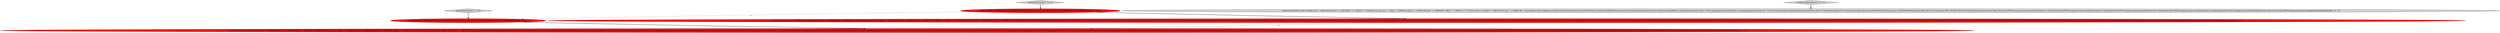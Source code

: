digraph {
3 [style = filled, label = "testQuery(\"SELECT t1.dim1, SUM(t1.cnt)\" + \"FROM druid.foo t1\" + \" INNER JOIN (\" + \" SELECT\" + \" SUM(cnt) AS sum_cnt,\" + \" dim2\" + \" FROM druid.foo\" + \" GROUP BY dim2\" + \" ORDER BY 1 DESC\" + \" LIMIT 2\" + \") t2 ON (t1.dim2 = t2.dim2)\" + \"GROUP BY t1.dim1\" + \"ORDER BY 1\",ImmutableList.of(new TopNQueryBuilder().dataSource(CalciteTests.DATASOURCE1).intervals(querySegmentSpec(Filtration.eternity())).granularity(Granularities.ALL).dimension(new DefaultDimensionSpec(\"dim2\",\"d0\")).aggregators(aggregators(new LongSumAggregatorFactory(\"a0\",\"cnt\"))).metric(new NumericTopNMetricSpec(\"a0\")).threshold(2).context(QUERY_CONTEXT_DEFAULT).build(),GroupByQuery.builder().setDataSource(CalciteTests.DATASOURCE1).setInterval(querySegmentSpec(Filtration.eternity())).setGranularity(Granularities.ALL).setDimFilter(filter).setDimensions(dimensionSpec(new DefaultDimensionSpec(\"dim1\",\"d0\"))).setAggregatorSpecs(aggregators(new LongSumAggregatorFactory(\"a0\",\"cnt\"))).setLimitSpec(new DefaultLimitSpec(ImmutableList.of(new OrderByColumnSpec(\"d0\",OrderByColumnSpec.Direction.ASCENDING,StringComparators.LEXICOGRAPHIC)),Integer.MAX_VALUE)).setContext(QUERY_CONTEXT_DEFAULT).build()),NullHandling.replaceWithDefault()? ImmutableList.of(new Object((((edu.fdu.CPPDG.tinypdg.pe.ExpressionInfo@a21a39,new Object((((edu.fdu.CPPDG.tinypdg.pe.ExpressionInfo@a21a3e,new Object((((edu.fdu.CPPDG.tinypdg.pe.ExpressionInfo@a21a43,new Object((((edu.fdu.CPPDG.tinypdg.pe.ExpressionInfo@a21a48,new Object((((edu.fdu.CPPDG.tinypdg.pe.ExpressionInfo@a21a4d): ImmutableList.of(new Object((((edu.fdu.CPPDG.tinypdg.pe.ExpressionInfo@a21a55,new Object((((edu.fdu.CPPDG.tinypdg.pe.ExpressionInfo@a21a5a))@@@4@@@['0', '1', '0']", fillcolor = red, shape = ellipse image = "AAA1AAABBB2BBB"];
0 [style = filled, label = "DimFilter filter = NullHandling.replaceWithDefault()? IN(\"dim2\",Arrays.asList(null,\"a\"),null): SELECTOR(\"dim2\",\"a\",null)@@@3@@@['1', '0', '0']", fillcolor = red, shape = ellipse image = "AAA1AAABBB1BBB"];
2 [style = filled, label = "testQuery(\"SELECT t1.dim1, SUM(t1.cnt)\" + \"FROM druid.foo t1\" + \" INNER JOIN (\" + \" SELECT\" + \" SUM(cnt) AS sum_cnt,\" + \" dim2\" + \" FROM druid.foo\" + \" GROUP BY dim2\" + \" ORDER BY 1 DESC\" + \" LIMIT 2\" + \") t2 ON (t1.dim2 = t2.dim2)\" + \"GROUP BY t1.dim1\" + \"ORDER BY 1\",ImmutableList.of(new TopNQueryBuilder().dataSource(CalciteTests.DATASOURCE1).intervals(QSS(Filtration.eternity())).granularity(Granularities.ALL).dimension(new DefaultDimensionSpec(\"dim2\",\"d0\")).aggregators(AGGS(new LongSumAggregatorFactory(\"a0\",\"cnt\"))).metric(new NumericTopNMetricSpec(\"a0\")).threshold(2).context(QUERY_CONTEXT_DEFAULT).build(),GroupByQuery.builder().setDataSource(CalciteTests.DATASOURCE1).setInterval(QSS(Filtration.eternity())).setGranularity(Granularities.ALL).setDimFilter(filter).setDimensions(DIMS(new DefaultDimensionSpec(\"dim1\",\"d0\"))).setAggregatorSpecs(AGGS(new LongSumAggregatorFactory(\"a0\",\"cnt\"))).setLimitSpec(new DefaultLimitSpec(ImmutableList.of(new OrderByColumnSpec(\"d0\",OrderByColumnSpec.Direction.ASCENDING,StringComparators.LEXICOGRAPHIC)),Integer.MAX_VALUE)).setContext(QUERY_CONTEXT_DEFAULT).build()),NullHandling.replaceWithDefault()? ImmutableList.of(new Object((((edu.fdu.CPPDG.tinypdg.pe.ExpressionInfo@a2196e,new Object((((edu.fdu.CPPDG.tinypdg.pe.ExpressionInfo@a21973,new Object((((edu.fdu.CPPDG.tinypdg.pe.ExpressionInfo@a21978,new Object((((edu.fdu.CPPDG.tinypdg.pe.ExpressionInfo@a2197d,new Object((((edu.fdu.CPPDG.tinypdg.pe.ExpressionInfo@a21982): ImmutableList.of(new Object((((edu.fdu.CPPDG.tinypdg.pe.ExpressionInfo@a2198a,new Object((((edu.fdu.CPPDG.tinypdg.pe.ExpressionInfo@a2198f))@@@4@@@['1', '0', '0']", fillcolor = red, shape = ellipse image = "AAA1AAABBB1BBB"];
7 [style = filled, label = "testRemovableLeftJoin['0', '0', '1']", fillcolor = lightgray, shape = diamond image = "AAA0AAABBB3BBB"];
5 [style = filled, label = "testTopNFilterJoin['0', '1', '0']", fillcolor = lightgray, shape = diamond image = "AAA0AAABBB2BBB"];
4 [style = filled, label = "DimFilter filter = NullHandling.replaceWithDefault()? in(\"dim2\",Arrays.asList(null,\"a\"),null): selector(\"dim2\",\"a\",null)@@@3@@@['0', '1', '0']", fillcolor = red, shape = ellipse image = "AAA1AAABBB2BBB"];
1 [style = filled, label = "testTopNFilterJoin['1', '0', '0']", fillcolor = lightgray, shape = diamond image = "AAA0AAABBB1BBB"];
6 [style = filled, label = "testQuery(\"SELECT t1.dim1, SUM(t1.cnt)\" + \"FROM druid.foo t1\" + \" LEFT JOIN (\" + \" SELECT\" + \" SUM(cnt) AS sum_cnt,\" + \" dim2\" + \" FROM druid.foo\" + \" GROUP BY dim2\" + \" ORDER BY 1 DESC\" + \" LIMIT 2\" + \") t2 ON (t1.dim2 = t2.dim2)\" + \"GROUP BY t1.dim1\" + \"ORDER BY 1\",ImmutableList.of(GroupByQuery.builder().setDataSource(CalciteTests.DATASOURCE1).setInterval(QSS(Filtration.eternity())).setGranularity(Granularities.ALL).setDimensions(DIMS(new DefaultDimensionSpec(\"dim1\",\"d0\"))).setAggregatorSpecs(AGGS(new LongSumAggregatorFactory(\"a0\",\"cnt\"))).setLimitSpec(new DefaultLimitSpec(ImmutableList.of(new OrderByColumnSpec(\"d0\",OrderByColumnSpec.Direction.ASCENDING,StringComparators.LEXICOGRAPHIC)),Integer.MAX_VALUE)).setContext(QUERY_CONTEXT_DEFAULT).build()),ImmutableList.of(new Object((((edu.fdu.CPPDG.tinypdg.pe.ExpressionInfo@a21ab9,new Object((((edu.fdu.CPPDG.tinypdg.pe.ExpressionInfo@a21abe,new Object((((edu.fdu.CPPDG.tinypdg.pe.ExpressionInfo@a21ac3,new Object((((edu.fdu.CPPDG.tinypdg.pe.ExpressionInfo@a21ac8,new Object((((edu.fdu.CPPDG.tinypdg.pe.ExpressionInfo@a21acd,new Object((((edu.fdu.CPPDG.tinypdg.pe.ExpressionInfo@a21ad2))@@@3@@@['0', '0', '1']", fillcolor = lightgray, shape = ellipse image = "AAA0AAABBB3BBB"];
4->3 [style = bold, label=""];
0->4 [style = dashed, label="0"];
1->0 [style = bold, label=""];
2->3 [style = dashed, label="0"];
5->4 [style = bold, label=""];
7->6 [style = bold, label=""];
0->2 [style = bold, label=""];
}
